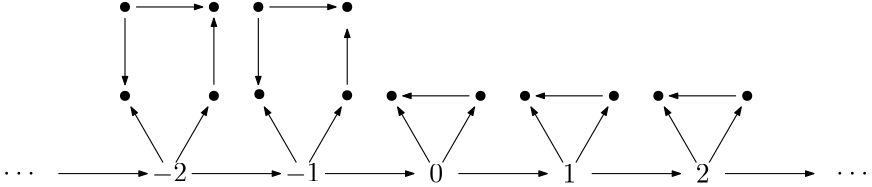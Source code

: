 <?xml version="1.0"?>
<!DOCTYPE ipe SYSTEM "ipe.dtd">
<ipe version="70218" creator="Ipe 7.2.28">
<info created="D:20240325123500" modified="D:20240325175720"/>
<ipestyle name="basic">
<symbol name="arrow/arc(spx)">
<path stroke="sym-stroke" fill="sym-stroke" pen="sym-pen">
0 0 m
-1 0.333 l
-1 -0.333 l
h
</path>
</symbol>
<symbol name="arrow/farc(spx)">
<path stroke="sym-stroke" fill="white" pen="sym-pen">
0 0 m
-1 0.333 l
-1 -0.333 l
h
</path>
</symbol>
<symbol name="arrow/ptarc(spx)">
<path stroke="sym-stroke" fill="sym-stroke" pen="sym-pen">
0 0 m
-1 0.333 l
-0.8 0 l
-1 -0.333 l
h
</path>
</symbol>
<symbol name="arrow/fptarc(spx)">
<path stroke="sym-stroke" fill="white" pen="sym-pen">
0 0 m
-1 0.333 l
-0.8 0 l
-1 -0.333 l
h
</path>
</symbol>
<symbol name="mark/circle(sx)" transformations="translations">
<path fill="sym-stroke">
0.6 0 0 0.6 0 0 e
0.4 0 0 0.4 0 0 e
</path>
</symbol>
<symbol name="mark/disk(sx)" transformations="translations">
<path fill="sym-stroke">
0.6 0 0 0.6 0 0 e
</path>
</symbol>
<symbol name="mark/fdisk(sfx)" transformations="translations">
<group>
<path fill="sym-fill">
0.5 0 0 0.5 0 0 e
</path>
<path fill="sym-stroke" fillrule="eofill">
0.6 0 0 0.6 0 0 e
0.4 0 0 0.4 0 0 e
</path>
</group>
</symbol>
<symbol name="mark/box(sx)" transformations="translations">
<path fill="sym-stroke" fillrule="eofill">
-0.6 -0.6 m
0.6 -0.6 l
0.6 0.6 l
-0.6 0.6 l
h
-0.4 -0.4 m
0.4 -0.4 l
0.4 0.4 l
-0.4 0.4 l
h
</path>
</symbol>
<symbol name="mark/square(sx)" transformations="translations">
<path fill="sym-stroke">
-0.6 -0.6 m
0.6 -0.6 l
0.6 0.6 l
-0.6 0.6 l
h
</path>
</symbol>
<symbol name="mark/fsquare(sfx)" transformations="translations">
<group>
<path fill="sym-fill">
-0.5 -0.5 m
0.5 -0.5 l
0.5 0.5 l
-0.5 0.5 l
h
</path>
<path fill="sym-stroke" fillrule="eofill">
-0.6 -0.6 m
0.6 -0.6 l
0.6 0.6 l
-0.6 0.6 l
h
-0.4 -0.4 m
0.4 -0.4 l
0.4 0.4 l
-0.4 0.4 l
h
</path>
</group>
</symbol>
<symbol name="mark/cross(sx)" transformations="translations">
<group>
<path fill="sym-stroke">
-0.43 -0.57 m
0.57 0.43 l
0.43 0.57 l
-0.57 -0.43 l
h
</path>
<path fill="sym-stroke">
-0.43 0.57 m
0.57 -0.43 l
0.43 -0.57 l
-0.57 0.43 l
h
</path>
</group>
</symbol>
<symbol name="arrow/fnormal(spx)">
<path stroke="sym-stroke" fill="white" pen="sym-pen">
0 0 m
-1 0.333 l
-1 -0.333 l
h
</path>
</symbol>
<symbol name="arrow/pointed(spx)">
<path stroke="sym-stroke" fill="sym-stroke" pen="sym-pen">
0 0 m
-1 0.333 l
-0.8 0 l
-1 -0.333 l
h
</path>
</symbol>
<symbol name="arrow/fpointed(spx)">
<path stroke="sym-stroke" fill="white" pen="sym-pen">
0 0 m
-1 0.333 l
-0.8 0 l
-1 -0.333 l
h
</path>
</symbol>
<symbol name="arrow/linear(spx)">
<path stroke="sym-stroke" pen="sym-pen">
-1 0.333 m
0 0 l
-1 -0.333 l
</path>
</symbol>
<symbol name="arrow/fdouble(spx)">
<path stroke="sym-stroke" fill="white" pen="sym-pen">
0 0 m
-1 0.333 l
-1 -0.333 l
h
-1 0 m
-2 0.333 l
-2 -0.333 l
h
</path>
</symbol>
<symbol name="arrow/double(spx)">
<path stroke="sym-stroke" fill="sym-stroke" pen="sym-pen">
0 0 m
-1 0.333 l
-1 -0.333 l
h
-1 0 m
-2 0.333 l
-2 -0.333 l
h
</path>
</symbol>
<symbol name="arrow/mid-normal(spx)">
<path stroke="sym-stroke" fill="sym-stroke" pen="sym-pen">
0.5 0 m
-0.5 0.333 l
-0.5 -0.333 l
h
</path>
</symbol>
<symbol name="arrow/mid-fnormal(spx)">
<path stroke="sym-stroke" fill="white" pen="sym-pen">
0.5 0 m
-0.5 0.333 l
-0.5 -0.333 l
h
</path>
</symbol>
<symbol name="arrow/mid-pointed(spx)">
<path stroke="sym-stroke" fill="sym-stroke" pen="sym-pen">
0.5 0 m
-0.5 0.333 l
-0.3 0 l
-0.5 -0.333 l
h
</path>
</symbol>
<symbol name="arrow/mid-fpointed(spx)">
<path stroke="sym-stroke" fill="white" pen="sym-pen">
0.5 0 m
-0.5 0.333 l
-0.3 0 l
-0.5 -0.333 l
h
</path>
</symbol>
<symbol name="arrow/mid-double(spx)">
<path stroke="sym-stroke" fill="sym-stroke" pen="sym-pen">
1 0 m
0 0.333 l
0 -0.333 l
h
0 0 m
-1 0.333 l
-1 -0.333 l
h
</path>
</symbol>
<symbol name="arrow/mid-fdouble(spx)">
<path stroke="sym-stroke" fill="white" pen="sym-pen">
1 0 m
0 0.333 l
0 -0.333 l
h
0 0 m
-1 0.333 l
-1 -0.333 l
h
</path>
</symbol>
<anglesize name="22.5 deg" value="22.5"/>
<anglesize name="30 deg" value="30"/>
<anglesize name="45 deg" value="45"/>
<anglesize name="60 deg" value="60"/>
<anglesize name="90 deg" value="90"/>
<arrowsize name="large" value="10"/>
<arrowsize name="small" value="5"/>
<arrowsize name="tiny" value="3"/>
<color name="blue" value="0 0 1"/>
<color name="brown" value="0.647 0.165 0.165"/>
<color name="darkblue" value="0 0 0.545"/>
<color name="darkcyan" value="0 0.545 0.545"/>
<color name="darkgray" value="0.663"/>
<color name="darkgreen" value="0 0.392 0"/>
<color name="darkmagenta" value="0.545 0 0.545"/>
<color name="darkorange" value="1 0.549 0"/>
<color name="darkred" value="0.545 0 0"/>
<color name="gold" value="1 0.843 0"/>
<color name="gray" value="0.745"/>
<color name="green" value="0 1 0"/>
<color name="lightblue" value="0.678 0.847 0.902"/>
<color name="lightcyan" value="0.878 1 1"/>
<color name="lightgray" value="0.827"/>
<color name="lightgreen" value="0.565 0.933 0.565"/>
<color name="lightyellow" value="1 1 0.878"/>
<color name="navy" value="0 0 0.502"/>
<color name="orange" value="1 0.647 0"/>
<color name="pink" value="1 0.753 0.796"/>
<color name="purple" value="0.627 0.125 0.941"/>
<color name="red" value="1 0 0"/>
<color name="seagreen" value="0.18 0.545 0.341"/>
<color name="turquoise" value="0.251 0.878 0.816"/>
<color name="violet" value="0.933 0.51 0.933"/>
<color name="yellow" value="1 1 0"/>
<dashstyle name="dash dot dotted" value="[4 2 1 2 1 2] 0"/>
<dashstyle name="dash dotted" value="[4 2 1 2] 0"/>
<dashstyle name="dashed" value="[4] 0"/>
<dashstyle name="dotted" value="[1 3] 0"/>
<gridsize name="10 pts (~3.5 mm)" value="10"/>
<gridsize name="14 pts (~5 mm)" value="14"/>
<gridsize name="16 pts (~6 mm)" value="16"/>
<gridsize name="20 pts (~7 mm)" value="20"/>
<gridsize name="28 pts (~10 mm)" value="28"/>
<gridsize name="32 pts (~12 mm)" value="32"/>
<gridsize name="4 pts" value="4"/>
<gridsize name="56 pts (~20 mm)" value="56"/>
<gridsize name="8 pts (~3 mm)" value="8"/>
<opacity name="10%" value="0.1"/>
<opacity name="30%" value="0.3"/>
<opacity name="50%" value="0.5"/>
<opacity name="75%" value="0.75"/>
<pen name="fat" value="1.2"/>
<pen name="heavier" value="0.8"/>
<pen name="ultrafat" value="2"/>
<symbolsize name="large" value="5"/>
<symbolsize name="small" value="2"/>
<symbolsize name="tiny" value="1.1"/>
<textsize name="Huge" value="\Huge"/>
<textsize name="LARGE" value="\LARGE"/>
<textsize name="Large" value="\Large"/>
<textsize name="footnote" value="\footnotesize"/>
<textsize name="huge" value="\huge"/>
<textsize name="large" value="\large"/>
<textsize name="script" value="\scriptsize"/>
<textsize name="small" value="\small"/>
<textsize name="tiny" value="\tiny"/>
<textstyle name="center" begin="\begin{center}" end="\end{center}"/>
<textstyle name="item" begin="\begin{itemize}\item{}" end="\end{itemize}"/>
<textstyle name="itemize" begin="\begin{itemize}" end="\end{itemize}"/>
<tiling name="falling" angle="-60" step="4" width="1"/>
<tiling name="rising" angle="30" step="4" width="1"/>
</ipestyle>
<page>
<layer name="alpha"/>
<view layers="alpha" active="alpha"/>
<text layer="alpha" matrix="1 0 0 1 64 0" transformations="translations" pos="256 672" stroke="black" type="label" width="11.623" height="4.428" depth="0" valign="center" style="math">\cdots</text>
<text matrix="1 0 0 1 36 -44" transformations="translations" pos="140 716" stroke="black" type="label" width="4.981" height="6.42" depth="0" halign="center" valign="center" style="math">0</text>
<text matrix="1 0 0 1 84 -44" transformations="translations" pos="140 716" stroke="black" type="label" width="4.981" height="6.42" depth="0" halign="center" valign="center" style="math">1</text>
<text matrix="1 0 0 1 132 -44" transformations="translations" pos="140 716" stroke="black" type="label" width="4.981" height="6.42" depth="0" halign="center" valign="center" style="math">2</text>
<path matrix="1 0 0 1 64 0" stroke="black" arrow="normal/tiny">
120 672 m
152 672 l
</path>
<path matrix="1 0 0 1 64 0" stroke="black" arrow="normal/tiny">
168 672 m
200 672 l
</path>
<path matrix="1 0 0 1 64 0" stroke="black" arrow="normal/tiny">
216 672 m
248 672 l
</path>
<path matrix="1 0 0 1 16 0" stroke="black" arrow="normal/tiny">
120 672 m
152 672 l
</path>
<path matrix="1 0 0 1 -32 0" stroke="black" arrow="normal/tiny">
120 672 m
152 672 l
</path>
<text matrix="1 0 0 1 -12 -44" transformations="translations" pos="140 716" stroke="black" type="label" width="12.73" height="6.421" depth="0.83" halign="center" valign="center" style="math">-1</text>
<text matrix="1 0 0 1 -60 -44" transformations="translations" pos="140 716" stroke="black" type="label" width="12.73" height="6.421" depth="0.83" halign="center" valign="center" style="math">-2</text>
<path matrix="1 0 0 1 -80 0" stroke="black" arrow="normal/tiny">
120 672 m
152 672 l
</path>
<text matrix="1 0 0 1 -236 0" transformations="translations" pos="256 672" stroke="black" type="label" width="11.623" height="4.428" depth="0" valign="center" style="math">\cdots</text>
<path stroke="black" arrow="normal/tiny">
226.309 676 m
237.856 696 l
</path>
<path stroke="black" arrow="normal/tiny">
221.691 676 m
210.144 696 l
</path>
<use name="mark/disk(sx)" pos="143.979 700.194" size="normal" stroke="black"/>
<use name="mark/disk(sx)" pos="112.364 700.607" size="normal" stroke="black"/>
<path stroke="black" arrow="normal/tiny">
178.309 676 m
189.856 696 l
</path>
<path stroke="black" arrow="normal/tiny">
173.691 676 m
162.144 696 l
</path>
<path stroke="black" arrow="normal/tiny">
130.309 676 m
141.856 696 l
</path>
<path stroke="black" arrow="normal/tiny">
125.691 676 m
114.144 696 l
</path>
<path stroke="black" arrow="normal/tiny">
82.3094 676 m
93.8564 696 l
</path>
<path stroke="black" arrow="normal/tiny">
77.6906 676 m
66.1436 696 l
</path>
<path stroke="black" arrow="normal/tiny">
274.309 676 m
285.856 696 l
</path>
<path stroke="black" arrow="normal/tiny">
269.691 676 m
258.144 696 l
</path>
<path stroke="black" arrow="normal/tiny">
284 700 m
260 700 l
</path>
<path stroke="black" arrow="normal/tiny">
236 700 m
212 700 l
</path>
<path stroke="black" arrow="normal/tiny">
188 700 m
164 700 l
</path>
<use matrix="1 0 0 1 0 8" name="mark/disk(sx)" pos="96 724" size="normal" stroke="black"/>
<use matrix="1 0 0 1 0 8" name="mark/disk(sx)" pos="64 724" size="normal" stroke="black"/>
<use matrix="1 0 0 1 0 8" name="mark/disk(sx)" pos="144 724" size="normal" stroke="black"/>
<use matrix="1 0 0 1 0 8" name="mark/disk(sx)" pos="112 724" size="normal" stroke="black"/>
<path matrix="1 0 0 1 0 8" stroke="black" arrow="normal/tiny">
116 724 m
140 724 l
</path>
<path matrix="1 0 0 1 0 8" stroke="black" arrow="normal/tiny">
68 724 m
92 724 l
</path>
<use name="mark/disk(sx)" pos="96 700" size="normal" stroke="black"/>
<use name="mark/disk(sx)" pos="64 700" size="normal" stroke="black"/>
<use name="mark/disk(sx)" pos="160 700" size="normal" stroke="black"/>
<use name="mark/disk(sx)" pos="192 700" size="normal" stroke="black"/>
<use name="mark/disk(sx)" pos="208 700" size="normal" stroke="black"/>
<use name="mark/disk(sx)" pos="240 700" size="normal" stroke="black"/>
<use name="mark/disk(sx)" pos="256 700" size="normal" stroke="black"/>
<use name="mark/disk(sx)" pos="288 700" size="normal" stroke="black"/>
<path stroke="black" arrow="normal/tiny">
64 728 m
64 704 l
</path>
<path stroke="black" arrow="normal/tiny">
96 704 m
96 728 l
</path>
<path stroke="black" arrow="normal/tiny">
112 728 m
112 704 l
</path>
<path stroke="black" arrow="normal/tiny">
144 704 m
144 724 l
</path>
</page>
</ipe>
